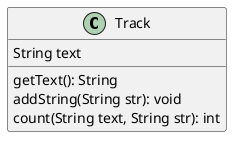 @startuml
'https://plantuml.com/class-diagram

class Track {
    String text
    getText(): String
    addString(String str): void
    count(String text, String str): int
}
@enduml